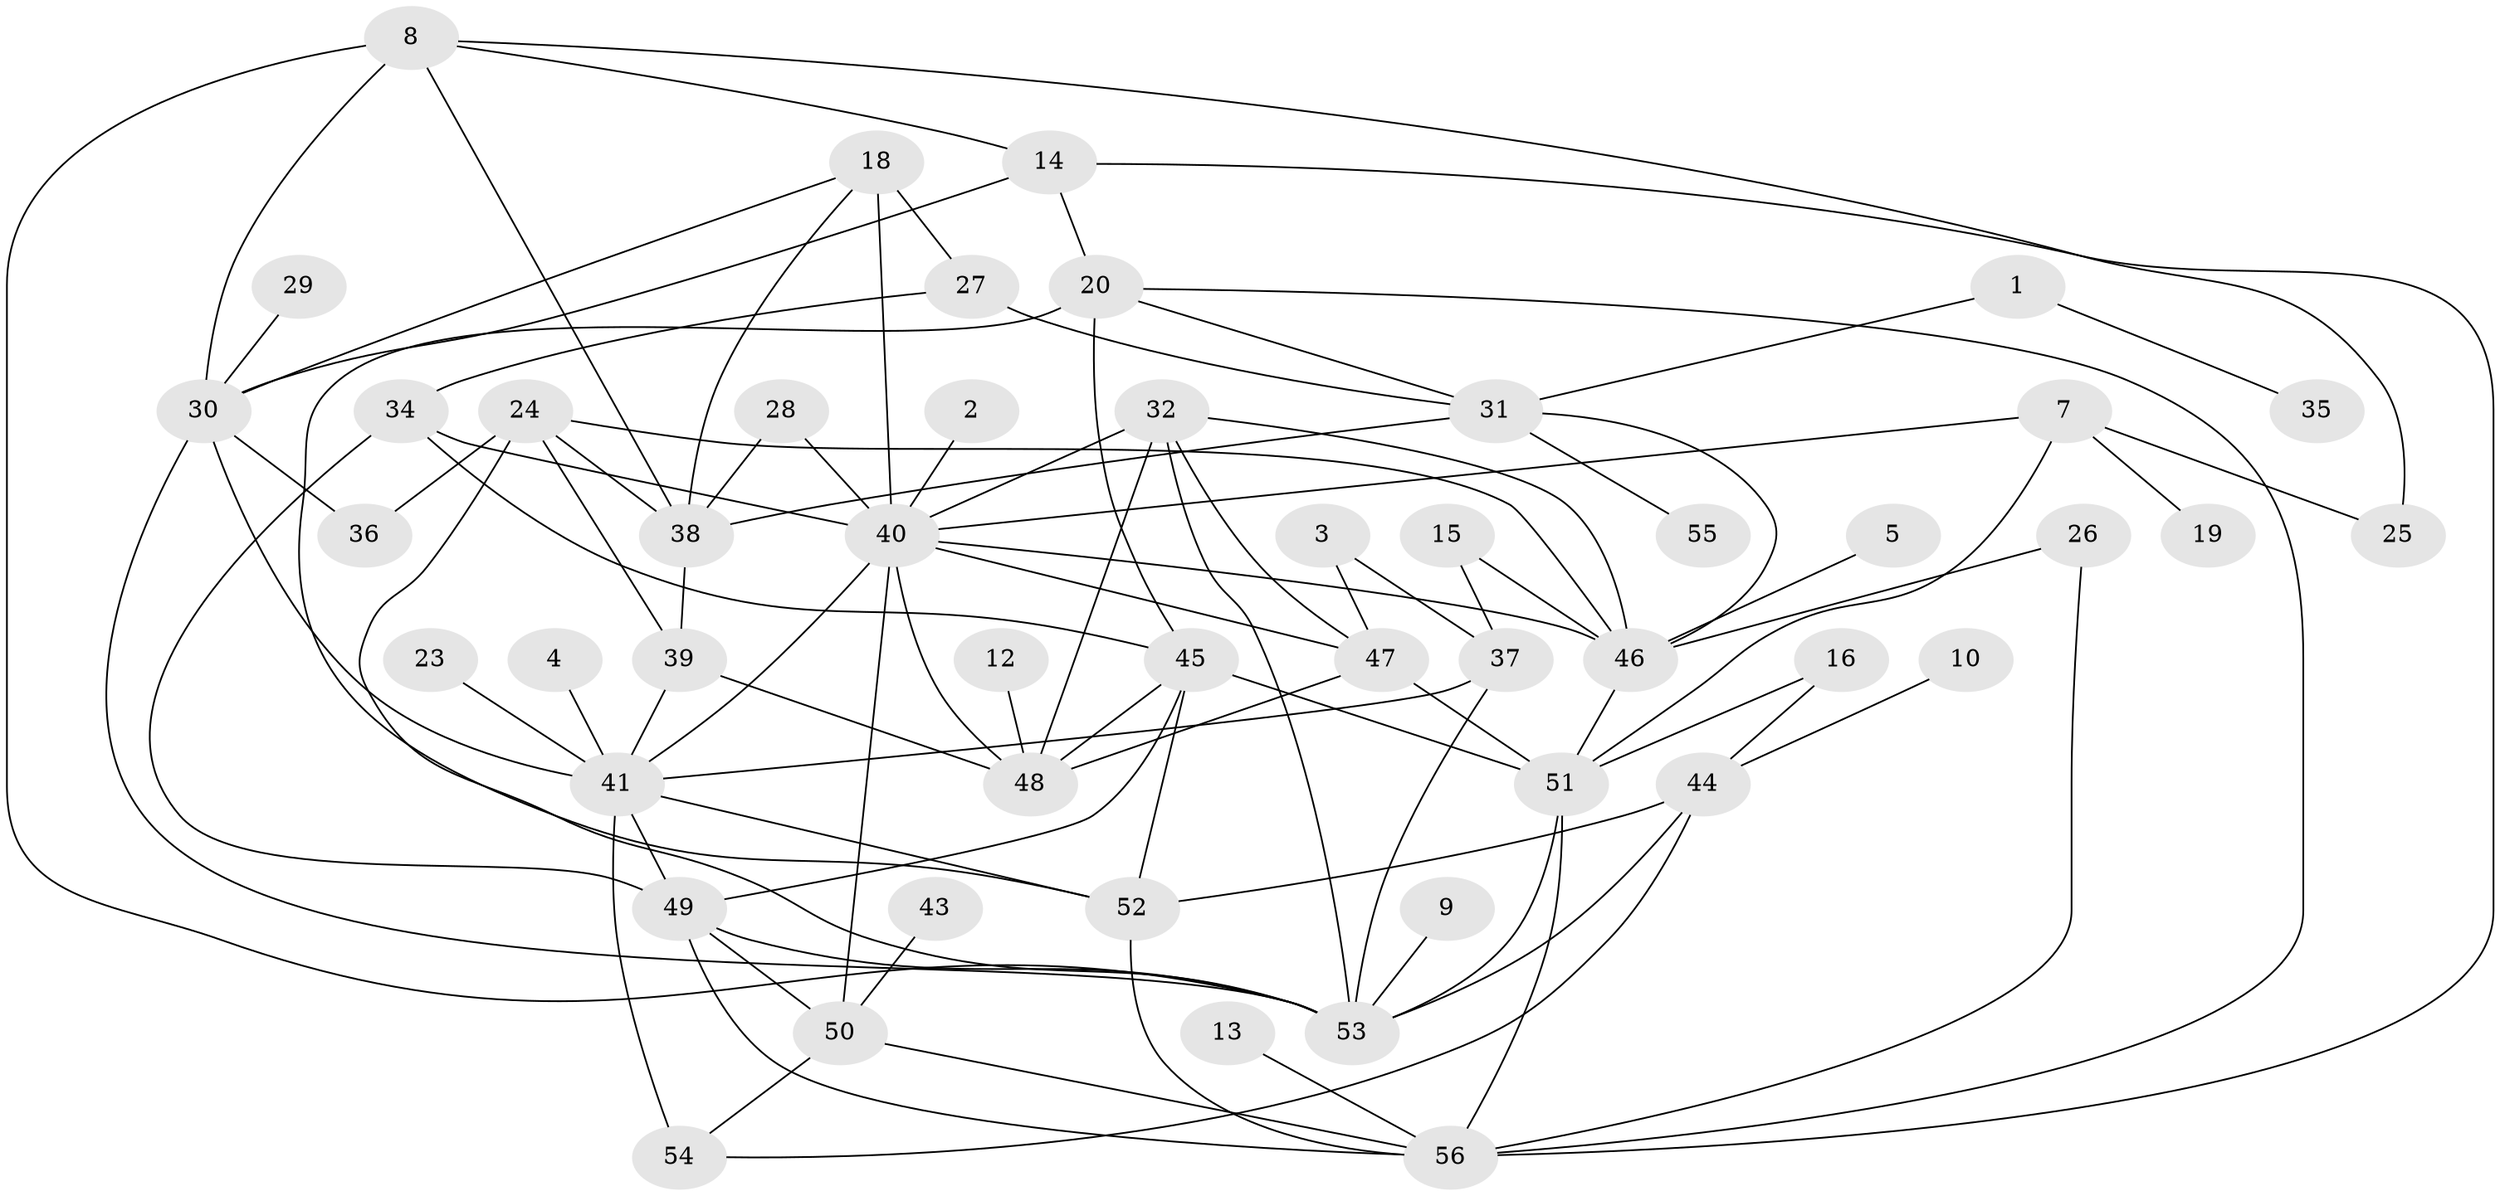 // original degree distribution, {3: 0.20535714285714285, 2: 0.1875, 1: 0.23214285714285715, 4: 0.1875, 5: 0.08928571428571429, 0: 0.044642857142857144, 8: 0.008928571428571428, 9: 0.008928571428571428, 6: 0.03571428571428571}
// Generated by graph-tools (version 1.1) at 2025/49/03/09/25 03:49:08]
// undirected, 49 vertices, 94 edges
graph export_dot {
graph [start="1"]
  node [color=gray90,style=filled];
  1;
  2;
  3;
  4;
  5;
  7;
  8;
  9;
  10;
  12;
  13;
  14;
  15;
  16;
  18;
  19;
  20;
  23;
  24;
  25;
  26;
  27;
  28;
  29;
  30;
  31;
  32;
  34;
  35;
  36;
  37;
  38;
  39;
  40;
  41;
  43;
  44;
  45;
  46;
  47;
  48;
  49;
  50;
  51;
  52;
  53;
  54;
  55;
  56;
  1 -- 31 [weight=1.0];
  1 -- 35 [weight=1.0];
  2 -- 40 [weight=1.0];
  3 -- 37 [weight=1.0];
  3 -- 47 [weight=1.0];
  4 -- 41 [weight=1.0];
  5 -- 46 [weight=1.0];
  7 -- 19 [weight=1.0];
  7 -- 25 [weight=1.0];
  7 -- 40 [weight=1.0];
  7 -- 51 [weight=1.0];
  8 -- 14 [weight=1.0];
  8 -- 25 [weight=1.0];
  8 -- 30 [weight=1.0];
  8 -- 38 [weight=1.0];
  8 -- 53 [weight=2.0];
  9 -- 53 [weight=1.0];
  10 -- 44 [weight=1.0];
  12 -- 48 [weight=1.0];
  13 -- 56 [weight=1.0];
  14 -- 20 [weight=1.0];
  14 -- 30 [weight=1.0];
  14 -- 56 [weight=1.0];
  15 -- 37 [weight=1.0];
  15 -- 46 [weight=1.0];
  16 -- 44 [weight=1.0];
  16 -- 51 [weight=1.0];
  18 -- 27 [weight=1.0];
  18 -- 30 [weight=1.0];
  18 -- 38 [weight=1.0];
  18 -- 40 [weight=2.0];
  20 -- 31 [weight=1.0];
  20 -- 45 [weight=1.0];
  20 -- 52 [weight=1.0];
  20 -- 56 [weight=1.0];
  23 -- 41 [weight=1.0];
  24 -- 36 [weight=1.0];
  24 -- 38 [weight=1.0];
  24 -- 39 [weight=1.0];
  24 -- 46 [weight=1.0];
  24 -- 53 [weight=1.0];
  26 -- 46 [weight=1.0];
  26 -- 56 [weight=1.0];
  27 -- 31 [weight=1.0];
  27 -- 34 [weight=1.0];
  28 -- 38 [weight=1.0];
  28 -- 40 [weight=1.0];
  29 -- 30 [weight=1.0];
  30 -- 36 [weight=1.0];
  30 -- 41 [weight=1.0];
  30 -- 53 [weight=1.0];
  31 -- 38 [weight=1.0];
  31 -- 46 [weight=1.0];
  31 -- 55 [weight=1.0];
  32 -- 40 [weight=1.0];
  32 -- 46 [weight=1.0];
  32 -- 47 [weight=1.0];
  32 -- 48 [weight=2.0];
  32 -- 53 [weight=1.0];
  34 -- 40 [weight=1.0];
  34 -- 45 [weight=1.0];
  34 -- 49 [weight=1.0];
  37 -- 41 [weight=1.0];
  37 -- 53 [weight=1.0];
  38 -- 39 [weight=1.0];
  39 -- 41 [weight=1.0];
  39 -- 48 [weight=1.0];
  40 -- 41 [weight=1.0];
  40 -- 46 [weight=1.0];
  40 -- 47 [weight=1.0];
  40 -- 48 [weight=1.0];
  40 -- 50 [weight=1.0];
  41 -- 49 [weight=1.0];
  41 -- 52 [weight=1.0];
  41 -- 54 [weight=2.0];
  43 -- 50 [weight=1.0];
  44 -- 52 [weight=1.0];
  44 -- 53 [weight=2.0];
  44 -- 54 [weight=1.0];
  45 -- 48 [weight=1.0];
  45 -- 49 [weight=1.0];
  45 -- 51 [weight=1.0];
  45 -- 52 [weight=1.0];
  46 -- 51 [weight=1.0];
  47 -- 48 [weight=1.0];
  47 -- 51 [weight=2.0];
  49 -- 50 [weight=1.0];
  49 -- 53 [weight=1.0];
  49 -- 56 [weight=1.0];
  50 -- 54 [weight=1.0];
  50 -- 56 [weight=1.0];
  51 -- 53 [weight=1.0];
  51 -- 56 [weight=1.0];
  52 -- 56 [weight=1.0];
}
